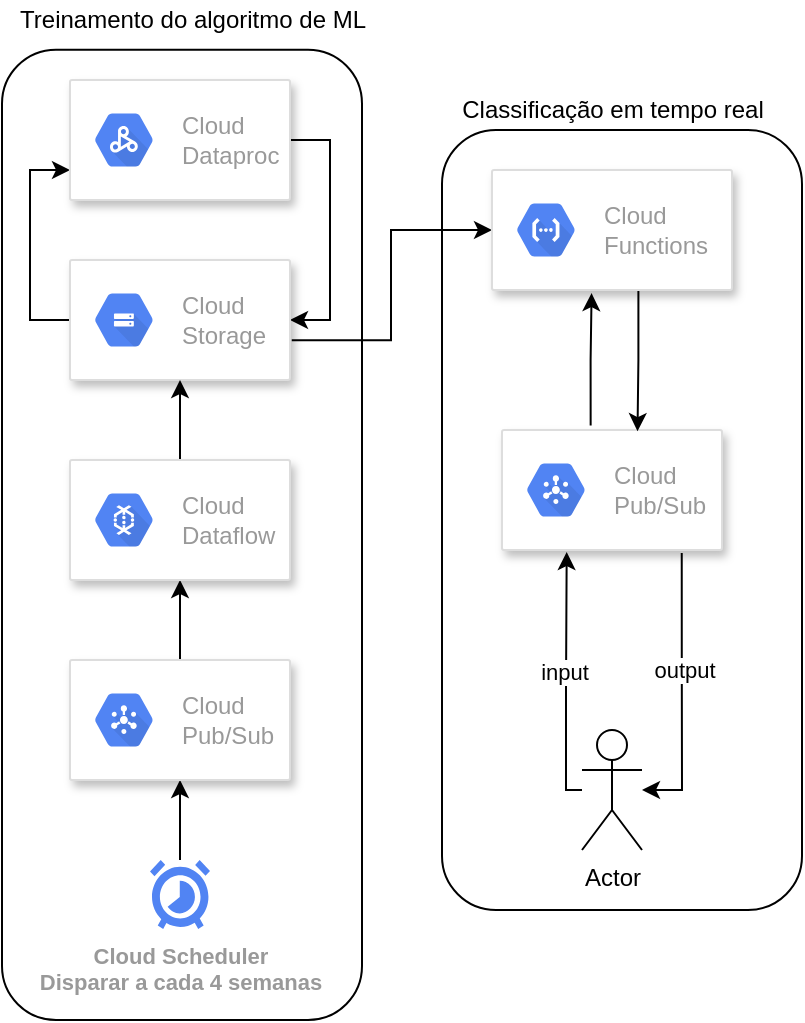 <mxfile version="15.6.3" type="device"><diagram id="XCHcHNojJSIbRX-iTMHp" name="Page-1"><mxGraphModel dx="1304" dy="462" grid="1" gridSize="10" guides="1" tooltips="1" connect="1" arrows="1" fold="1" page="1" pageScale="1" pageWidth="827" pageHeight="1169" math="0" shadow="0"><root><mxCell id="0"/><mxCell id="1" parent="0"/><mxCell id="GKqlX-lslx2EmWa6uY5L-40" value="" style="group" parent="1" vertex="1" connectable="0"><mxGeometry x="180" y="130" width="190" height="510" as="geometry"/></mxCell><mxCell id="GKqlX-lslx2EmWa6uY5L-31" value="" style="rounded=1;whiteSpace=wrap;html=1;fillColor=none;" parent="GKqlX-lslx2EmWa6uY5L-40" vertex="1"><mxGeometry y="24.878" width="180" height="485.122" as="geometry"/></mxCell><mxCell id="GKqlX-lslx2EmWa6uY5L-32" value="Treinamento do algoritmo de ML" style="text;html=1;align=center;verticalAlign=middle;resizable=0;points=[];autosize=1;strokeColor=none;fillColor=none;" parent="GKqlX-lslx2EmWa6uY5L-40" vertex="1"><mxGeometry width="190" height="20" as="geometry"/></mxCell><mxCell id="GKqlX-lslx2EmWa6uY5L-20" style="edgeStyle=orthogonalEdgeStyle;rounded=0;orthogonalLoop=1;jettySize=auto;html=1;entryX=1;entryY=0.5;entryDx=0;entryDy=0;exitX=1;exitY=0.5;exitDx=0;exitDy=0;" parent="1" source="GKqlX-lslx2EmWa6uY5L-27" target="GKqlX-lslx2EmWa6uY5L-25" edge="1"><mxGeometry relative="1" as="geometry"><mxPoint x="400" y="182.75" as="sourcePoint"/><mxPoint x="339" y="277.25" as="targetPoint"/></mxGeometry></mxCell><mxCell id="GKqlX-lslx2EmWa6uY5L-19" style="edgeStyle=orthogonalEdgeStyle;rounded=0;orthogonalLoop=1;jettySize=auto;html=1;entryX=0;entryY=0.75;entryDx=0;entryDy=0;exitX=0;exitY=0.5;exitDx=0;exitDy=0;" parent="1" source="GKqlX-lslx2EmWa6uY5L-25" target="GKqlX-lslx2EmWa6uY5L-27" edge="1"><mxGeometry relative="1" as="geometry"><mxPoint x="199" y="277.25" as="sourcePoint"/><mxPoint x="250" y="182.75" as="targetPoint"/></mxGeometry></mxCell><mxCell id="bblyxBslMumLWaY-hgzf-1" style="edgeStyle=orthogonalEdgeStyle;rounded=0;orthogonalLoop=1;jettySize=auto;html=1;" parent="1" source="GKqlX-lslx2EmWa6uY5L-13" target="GKqlX-lslx2EmWa6uY5L-23" edge="1"><mxGeometry relative="1" as="geometry"/></mxCell><mxCell id="GKqlX-lslx2EmWa6uY5L-13" value="Cloud Scheduler&lt;br&gt;Disparar a cada 4 semanas" style="html=1;fillColor=#5184F3;strokeColor=none;verticalAlign=top;labelPosition=center;verticalLabelPosition=bottom;align=center;fontSize=11;fontStyle=1;fontColor=#999999;shape=mxgraph.gcp2.cloud_scheduler" parent="1" vertex="1"><mxGeometry x="254" y="560" width="30" height="34.5" as="geometry"/></mxCell><mxCell id="bblyxBslMumLWaY-hgzf-4" style="edgeStyle=orthogonalEdgeStyle;rounded=0;orthogonalLoop=1;jettySize=auto;html=1;" parent="1" source="GKqlX-lslx2EmWa6uY5L-23" target="bblyxBslMumLWaY-hgzf-2" edge="1"><mxGeometry relative="1" as="geometry"/></mxCell><mxCell id="GKqlX-lslx2EmWa6uY5L-23" value="" style="strokeColor=#dddddd;shadow=1;strokeWidth=1;rounded=1;absoluteArcSize=1;arcSize=2;" parent="1" vertex="1"><mxGeometry x="214" y="460" width="110" height="60" as="geometry"/></mxCell><mxCell id="GKqlX-lslx2EmWa6uY5L-24" value="Cloud&#10;Pub/Sub" style="sketch=0;dashed=0;connectable=0;html=1;fillColor=#5184F3;strokeColor=none;shape=mxgraph.gcp2.hexIcon;prIcon=cloud_pubsub;part=1;labelPosition=right;verticalLabelPosition=middle;align=left;verticalAlign=middle;spacingLeft=5;fontColor=#999999;fontSize=12;" parent="GKqlX-lslx2EmWa6uY5L-23" vertex="1"><mxGeometry y="0.5" width="44" height="39" relative="1" as="geometry"><mxPoint x="5" y="-19.5" as="offset"/></mxGeometry></mxCell><mxCell id="mA6xQDSIvvUKRcE4RmOF-5" style="edgeStyle=orthogonalEdgeStyle;rounded=0;orthogonalLoop=1;jettySize=auto;html=1;exitX=1.008;exitY=0.669;exitDx=0;exitDy=0;exitPerimeter=0;" edge="1" parent="1" source="GKqlX-lslx2EmWa6uY5L-25" target="mA6xQDSIvvUKRcE4RmOF-1"><mxGeometry relative="1" as="geometry"/></mxCell><mxCell id="GKqlX-lslx2EmWa6uY5L-25" value="" style="strokeColor=#dddddd;shadow=1;strokeWidth=1;rounded=1;absoluteArcSize=1;arcSize=2;" parent="1" vertex="1"><mxGeometry x="214" y="260" width="110" height="60" as="geometry"/></mxCell><mxCell id="GKqlX-lslx2EmWa6uY5L-26" value="Cloud&#10;Storage" style="sketch=0;dashed=0;connectable=0;html=1;fillColor=#5184F3;strokeColor=none;shape=mxgraph.gcp2.hexIcon;prIcon=cloud_storage;part=1;labelPosition=right;verticalLabelPosition=middle;align=left;verticalAlign=middle;spacingLeft=5;fontColor=#999999;fontSize=12;" parent="GKqlX-lslx2EmWa6uY5L-25" vertex="1"><mxGeometry y="0.5" width="44" height="39" relative="1" as="geometry"><mxPoint x="5" y="-19.5" as="offset"/></mxGeometry></mxCell><mxCell id="GKqlX-lslx2EmWa6uY5L-27" value="" style="strokeColor=#dddddd;shadow=1;strokeWidth=1;rounded=1;absoluteArcSize=1;arcSize=2;" parent="1" vertex="1"><mxGeometry x="214" y="170" width="110" height="60" as="geometry"/></mxCell><mxCell id="GKqlX-lslx2EmWa6uY5L-28" value="Cloud&#10;Dataproc" style="sketch=0;dashed=0;connectable=0;html=1;fillColor=#5184F3;strokeColor=none;shape=mxgraph.gcp2.hexIcon;prIcon=cloud_dataproc;part=1;labelPosition=right;verticalLabelPosition=middle;align=left;verticalAlign=middle;spacingLeft=5;fontColor=#999999;fontSize=12;" parent="GKqlX-lslx2EmWa6uY5L-27" vertex="1"><mxGeometry y="0.5" width="44" height="39" relative="1" as="geometry"><mxPoint x="5" y="-19.5" as="offset"/></mxGeometry></mxCell><mxCell id="bblyxBslMumLWaY-hgzf-5" style="edgeStyle=orthogonalEdgeStyle;rounded=0;orthogonalLoop=1;jettySize=auto;html=1;entryX=0.5;entryY=1;entryDx=0;entryDy=0;" parent="1" source="bblyxBslMumLWaY-hgzf-2" target="GKqlX-lslx2EmWa6uY5L-25" edge="1"><mxGeometry relative="1" as="geometry"/></mxCell><mxCell id="bblyxBslMumLWaY-hgzf-2" value="" style="strokeColor=#dddddd;shadow=1;strokeWidth=1;rounded=1;absoluteArcSize=1;arcSize=2;" parent="1" vertex="1"><mxGeometry x="214" y="360" width="110" height="60" as="geometry"/></mxCell><mxCell id="bblyxBslMumLWaY-hgzf-3" value="Cloud&#10;Dataflow" style="sketch=0;dashed=0;connectable=0;html=1;fillColor=#5184F3;strokeColor=none;shape=mxgraph.gcp2.hexIcon;prIcon=cloud_dataflow;part=1;labelPosition=right;verticalLabelPosition=middle;align=left;verticalAlign=middle;spacingLeft=5;fontColor=#999999;fontSize=12;" parent="bblyxBslMumLWaY-hgzf-2" vertex="1"><mxGeometry y="0.5" width="44" height="39" relative="1" as="geometry"><mxPoint x="5" y="-19.5" as="offset"/></mxGeometry></mxCell><mxCell id="6e5ElOUsduZjwE_SdMTE-2" value="" style="rounded=1;whiteSpace=wrap;html=1;fillColor=none;" parent="1" vertex="1"><mxGeometry x="400" y="195" width="180" height="390" as="geometry"/></mxCell><mxCell id="6e5ElOUsduZjwE_SdMTE-3" value="Classificação em tempo real" style="text;html=1;align=center;verticalAlign=middle;resizable=0;points=[];autosize=1;strokeColor=none;fillColor=none;" parent="1" vertex="1"><mxGeometry x="400" y="175" width="170" height="20" as="geometry"/></mxCell><mxCell id="6e5ElOUsduZjwE_SdMTE-27" style="edgeStyle=orthogonalEdgeStyle;rounded=0;orthogonalLoop=1;jettySize=auto;html=1;exitX=0.817;exitY=1.025;exitDx=0;exitDy=0;exitPerimeter=0;" parent="1" source="6e5ElOUsduZjwE_SdMTE-4" target="6e5ElOUsduZjwE_SdMTE-21" edge="1"><mxGeometry x="390" y="75" as="geometry"><Array as="points"><mxPoint x="520" y="468"/><mxPoint x="520" y="525"/></Array></mxGeometry></mxCell><mxCell id="6e5ElOUsduZjwE_SdMTE-29" value="output" style="edgeLabel;html=1;align=center;verticalAlign=middle;resizable=0;points=[];" parent="6e5ElOUsduZjwE_SdMTE-27" vertex="1" connectable="0"><mxGeometry relative="1" as="geometry"><mxPoint x="1" y="-11" as="offset"/></mxGeometry></mxCell><mxCell id="mA6xQDSIvvUKRcE4RmOF-4" style="edgeStyle=orthogonalEdgeStyle;rounded=0;orthogonalLoop=1;jettySize=auto;html=1;entryX=0.415;entryY=1.026;entryDx=0;entryDy=0;entryPerimeter=0;exitX=0.403;exitY=-0.037;exitDx=0;exitDy=0;exitPerimeter=0;" edge="1" parent="1" source="6e5ElOUsduZjwE_SdMTE-4" target="mA6xQDSIvvUKRcE4RmOF-1"><mxGeometry relative="1" as="geometry"/></mxCell><mxCell id="6e5ElOUsduZjwE_SdMTE-4" value="" style="strokeColor=#dddddd;shadow=1;strokeWidth=1;rounded=1;absoluteArcSize=1;arcSize=2;" parent="1" vertex="1"><mxGeometry x="430" y="345" width="110" height="60" as="geometry"/></mxCell><mxCell id="6e5ElOUsduZjwE_SdMTE-5" value="Cloud&#10;Pub/Sub" style="sketch=0;dashed=0;connectable=0;html=1;fillColor=#5184F3;strokeColor=none;shape=mxgraph.gcp2.hexIcon;prIcon=cloud_pubsub;part=1;labelPosition=right;verticalLabelPosition=middle;align=left;verticalAlign=middle;spacingLeft=5;fontColor=#999999;fontSize=12;" parent="6e5ElOUsduZjwE_SdMTE-4" vertex="1"><mxGeometry y="0.5" width="44" height="39" relative="1" as="geometry"><mxPoint x="5" y="-19.5" as="offset"/></mxGeometry></mxCell><mxCell id="6e5ElOUsduZjwE_SdMTE-24" style="edgeStyle=orthogonalEdgeStyle;rounded=0;orthogonalLoop=1;jettySize=auto;html=1;entryX=0.294;entryY=1.017;entryDx=0;entryDy=0;entryPerimeter=0;" parent="1" source="6e5ElOUsduZjwE_SdMTE-21" target="6e5ElOUsduZjwE_SdMTE-4" edge="1"><mxGeometry x="390" y="75" as="geometry"><Array as="points"><mxPoint x="462" y="525"/><mxPoint x="462" y="475"/></Array></mxGeometry></mxCell><mxCell id="6e5ElOUsduZjwE_SdMTE-28" value="input" style="edgeLabel;html=1;align=center;verticalAlign=middle;resizable=0;points=[];" parent="6e5ElOUsduZjwE_SdMTE-24" vertex="1" connectable="0"><mxGeometry relative="1" as="geometry"><mxPoint x="-1" y="-4" as="offset"/></mxGeometry></mxCell><mxCell id="6e5ElOUsduZjwE_SdMTE-21" value="Actor" style="shape=umlActor;verticalLabelPosition=bottom;verticalAlign=top;html=1;outlineConnect=0;" parent="1" vertex="1"><mxGeometry x="470" y="495" width="30" height="60" as="geometry"/></mxCell><mxCell id="mA6xQDSIvvUKRcE4RmOF-6" style="edgeStyle=orthogonalEdgeStyle;rounded=0;orthogonalLoop=1;jettySize=auto;html=1;exitX=0.61;exitY=1.002;exitDx=0;exitDy=0;exitPerimeter=0;entryX=0.616;entryY=0.01;entryDx=0;entryDy=0;entryPerimeter=0;" edge="1" parent="1" source="mA6xQDSIvvUKRcE4RmOF-1" target="6e5ElOUsduZjwE_SdMTE-4"><mxGeometry relative="1" as="geometry"/></mxCell><mxCell id="mA6xQDSIvvUKRcE4RmOF-1" value="" style="strokeColor=#dddddd;shadow=1;strokeWidth=1;rounded=1;absoluteArcSize=1;arcSize=2;" vertex="1" parent="1"><mxGeometry x="425" y="215" width="120" height="60" as="geometry"/></mxCell><mxCell id="mA6xQDSIvvUKRcE4RmOF-2" value="Cloud&#10;Functions" style="sketch=0;dashed=0;connectable=0;html=1;fillColor=#5184F3;strokeColor=none;shape=mxgraph.gcp2.hexIcon;prIcon=cloud_functions;part=1;labelPosition=right;verticalLabelPosition=middle;align=left;verticalAlign=middle;spacingLeft=5;fontColor=#999999;fontSize=12;" vertex="1" parent="mA6xQDSIvvUKRcE4RmOF-1"><mxGeometry y="0.5" width="44" height="39" relative="1" as="geometry"><mxPoint x="5" y="-19.5" as="offset"/></mxGeometry></mxCell></root></mxGraphModel></diagram></mxfile>